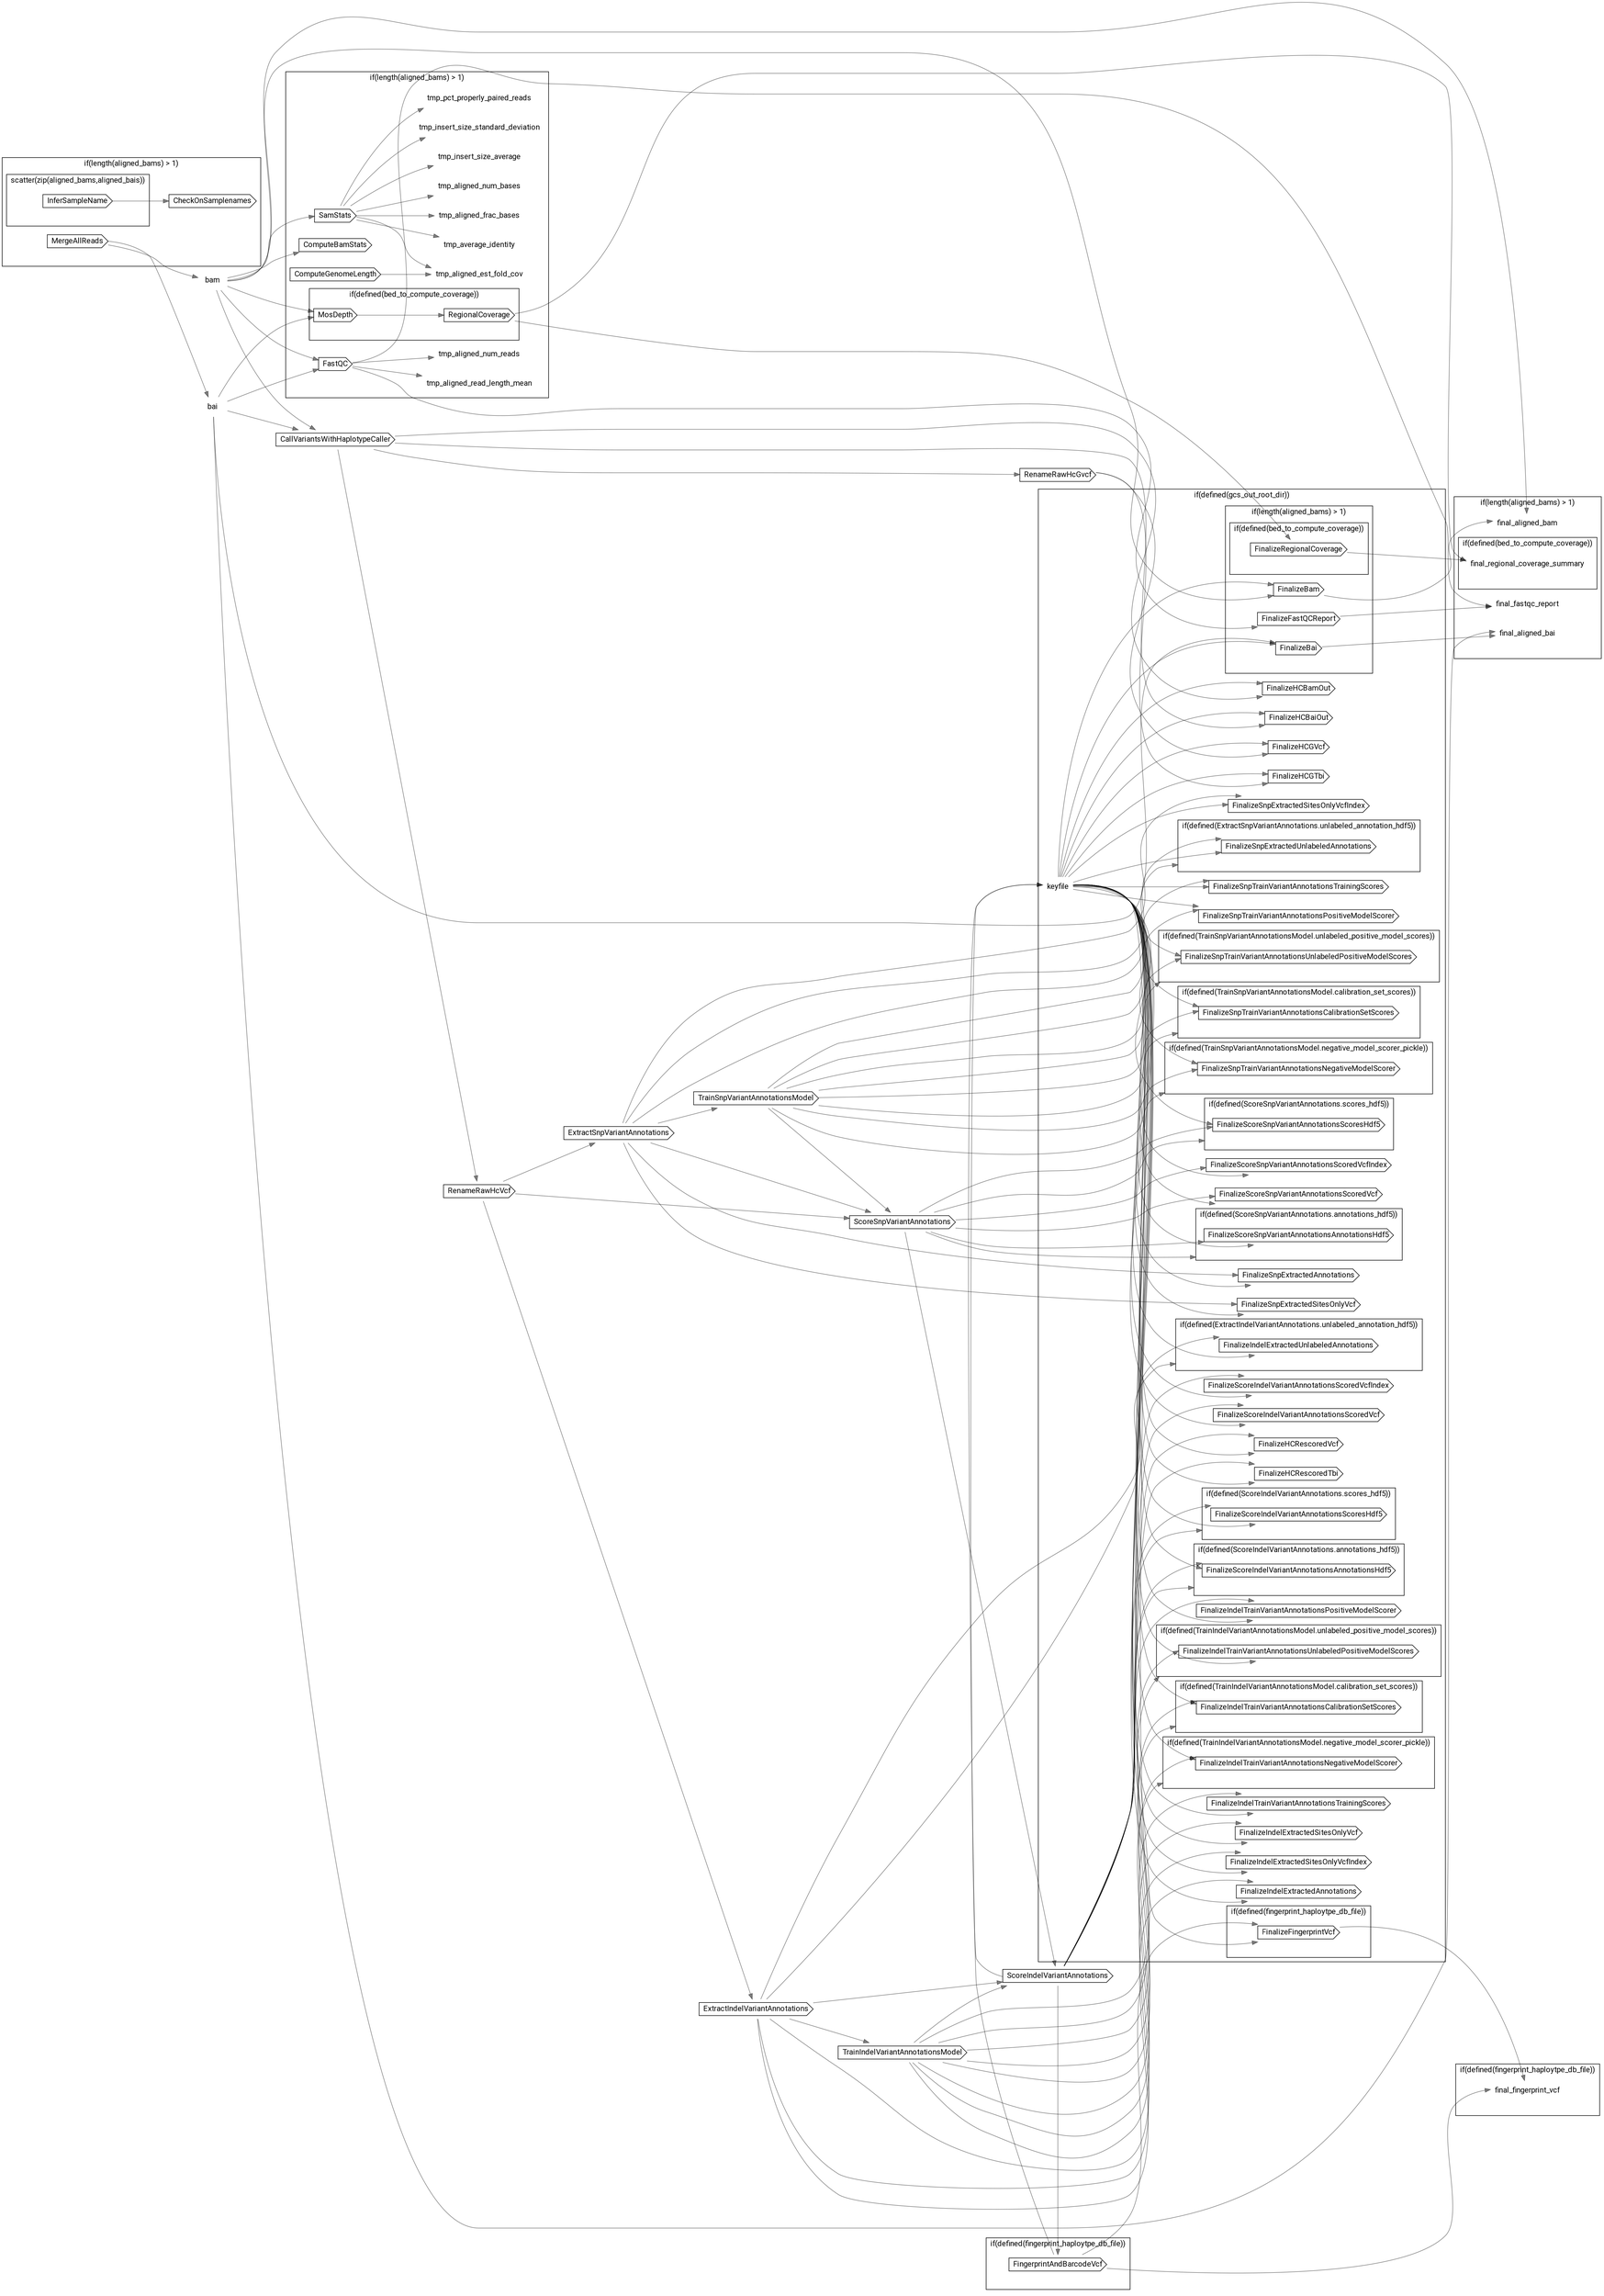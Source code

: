 // SRWholeGenome
digraph {
	compound=true rankdir=LR
	node [fontname=Roboto]
	edge [color="#00000080"]
	subgraph "cluster-if-L111C5" {
		fontname=Roboto label="if(length(aligned_bams) > 1)" rank=same
		subgraph "cluster-scatter-L112C9-pair" {
			fontname=Roboto label="scatter(zip(aligned_bams,aligned_bais))" rank=same
			"call-InferSampleName" [label=InferSampleName shape=cds]
			"scatter-L112C9-pair" [label="" height=0 margin=0 style=invis width=0]
		}
		"call-CheckOnSamplenames" [label=CheckOnSamplenames shape=cds]
		"call-MergeAllReads" [label=MergeAllReads shape=cds]
		"if-L111C5" [label="" height=0 margin=0 style=invis width=0]
	}
	"decl-bam" [label=bam shape=plaintext]
	"decl-bai" [label=bai shape=plaintext]
	subgraph "cluster-if-L124C5" {
		fontname=Roboto label="if(length(aligned_bams) > 1)" rank=same
		"call-SamStats" [label=SamStats shape=cds]
		"call-FastQC" [label=FastQC shape=cds]
		"call-ComputeGenomeLength" [label=ComputeGenomeLength shape=cds]
		"call-ComputeBamStats" [label=ComputeBamStats shape=cds]
		subgraph "cluster-if-L131C9" {
			fontname=Roboto label="if(defined(bed_to_compute_coverage))" rank=same
			"call-MosDepth" [label=MosDepth shape=cds]
			"call-RegionalCoverage" [label=RegionalCoverage shape=cds]
			"if-L131C9" [label="" height=0 margin=0 style=invis width=0]
		}
		"decl-tmp_average_identity" [label=tmp_average_identity shape=plaintext]
		"decl-tmp_aligned_frac_bases" [label=tmp_aligned_frac_bases shape=plaintext]
		"decl-tmp_aligned_est_fold_cov" [label=tmp_aligned_est_fold_cov shape=plaintext]
		"decl-tmp_aligned_num_reads" [label=tmp_aligned_num_reads shape=plaintext]
		"decl-tmp_aligned_num_bases" [label=tmp_aligned_num_bases shape=plaintext]
		"decl-tmp_aligned_read_length_mean" [label=tmp_aligned_read_length_mean shape=plaintext]
		"decl-tmp_insert_size_average" [label=tmp_insert_size_average shape=plaintext]
		"decl-tmp_insert_size_standard_deviation" [label=tmp_insert_size_standard_deviation shape=plaintext]
		"decl-tmp_pct_properly_paired_reads" [label=tmp_pct_properly_paired_reads shape=plaintext]
		"if-L124C5" [label="" height=0 margin=0 style=invis width=0]
	}
	"call-CallVariantsWithHaplotypeCaller" [label=CallVariantsWithHaplotypeCaller shape=cds]
	"call-RenameRawHcVcf" [label=RenameRawHcVcf shape=cds]
	"call-RenameRawHcGvcf" [label=RenameRawHcGvcf shape=cds]
	"call-ExtractIndelVariantAnnotations" [label=ExtractIndelVariantAnnotations shape=cds]
	"call-ExtractSnpVariantAnnotations" [label=ExtractSnpVariantAnnotations shape=cds]
	"call-TrainIndelVariantAnnotationsModel" [label=TrainIndelVariantAnnotationsModel shape=cds]
	"call-TrainSnpVariantAnnotationsModel" [label=TrainSnpVariantAnnotationsModel shape=cds]
	"call-ScoreSnpVariantAnnotations" [label=ScoreSnpVariantAnnotations shape=cds]
	"call-ScoreIndelVariantAnnotations" [label=ScoreIndelVariantAnnotations shape=cds]
	subgraph "cluster-if-L313C5" {
		fontname=Roboto label="if(defined(fingerprint_haploytpe_db_file))" rank=same
		"call-FingerprintAndBarcodeVcf" [label=FingerprintAndBarcodeVcf shape=cds]
		"if-L313C5" [label="" height=0 margin=0 style=invis width=0]
	}
	subgraph "cluster-if-L326C5" {
		fontname=Roboto label="if(defined(gcs_out_root_dir))" rank=same
		"decl-keyfile" [label=keyfile shape=plaintext]
		subgraph "cluster-if-L340C9" {
			fontname=Roboto label="if(length(aligned_bams) > 1)" rank=same
			"call-FinalizeBam" [label=FinalizeBam shape=cds]
			"call-FinalizeBai" [label=FinalizeBai shape=cds]
			"call-FinalizeFastQCReport" [label=FinalizeFastQCReport shape=cds]
			subgraph "cluster-if-L350C13" {
				fontname=Roboto label="if(defined(bed_to_compute_coverage))" rank=same
				"call-FinalizeRegionalCoverage" [label=FinalizeRegionalCoverage shape=cds]
				"if-L350C13" [label="" height=0 margin=0 style=invis width=0]
			}
			"if-L340C9" [label="" height=0 margin=0 style=invis width=0]
		}
		"call-FinalizeHCGVcf" [label=FinalizeHCGVcf shape=cds]
		"call-FinalizeHCGTbi" [label=FinalizeHCGTbi shape=cds]
		"call-FinalizeHCBamOut" [label=FinalizeHCBamOut shape=cds]
		"call-FinalizeHCBaiOut" [label=FinalizeHCBaiOut shape=cds]
		"call-FinalizeHCRescoredVcf" [label=FinalizeHCRescoredVcf shape=cds]
		"call-FinalizeHCRescoredTbi" [label=FinalizeHCRescoredTbi shape=cds]
		subgraph "cluster-if-L366C9" {
			fontname=Roboto label="if(defined(fingerprint_haploytpe_db_file))" rank=same
			"call-FinalizeFingerprintVcf" [label=FinalizeFingerprintVcf shape=cds]
			"if-L366C9" [label="" height=0 margin=0 style=invis width=0]
		}
		"call-FinalizeSnpExtractedAnnotations" [label=FinalizeSnpExtractedAnnotations shape=cds]
		"call-FinalizeSnpExtractedSitesOnlyVcf" [label=FinalizeSnpExtractedSitesOnlyVcf shape=cds]
		"call-FinalizeSnpExtractedSitesOnlyVcfIndex" [label=FinalizeSnpExtractedSitesOnlyVcfIndex shape=cds]
		subgraph "cluster-if-L378C9" {
			fontname=Roboto label="if(defined(ExtractSnpVariantAnnotations.unlabeled_annotation_hdf5))" rank=same
			"call-FinalizeSnpExtractedUnlabeledAnnotations" [label=FinalizeSnpExtractedUnlabeledAnnotations shape=cds]
			"if-L378C9" [label="" height=0 margin=0 style=invis width=0]
		}
		"call-FinalizeIndelExtractedAnnotations" [label=FinalizeIndelExtractedAnnotations shape=cds]
		"call-FinalizeIndelExtractedSitesOnlyVcf" [label=FinalizeIndelExtractedSitesOnlyVcf shape=cds]
		"call-FinalizeIndelExtractedSitesOnlyVcfIndex" [label=FinalizeIndelExtractedSitesOnlyVcfIndex shape=cds]
		subgraph "cluster-if-L384C9" {
			fontname=Roboto label="if(defined(ExtractIndelVariantAnnotations.unlabeled_annotation_hdf5))" rank=same
			"call-FinalizeIndelExtractedUnlabeledAnnotations" [label=FinalizeIndelExtractedUnlabeledAnnotations shape=cds]
			"if-L384C9" [label="" height=0 margin=0 style=invis width=0]
		}
		"call-FinalizeSnpTrainVariantAnnotationsTrainingScores" [label=FinalizeSnpTrainVariantAnnotationsTrainingScores shape=cds]
		"call-FinalizeSnpTrainVariantAnnotationsPositiveModelScorer" [label=FinalizeSnpTrainVariantAnnotationsPositiveModelScorer shape=cds]
		subgraph "cluster-if-L391C9" {
			fontname=Roboto label="if(defined(TrainSnpVariantAnnotationsModel.unlabeled_positive_model_scores))" rank=same
			"call-FinalizeSnpTrainVariantAnnotationsUnlabeledPositiveModelScores" [label=FinalizeSnpTrainVariantAnnotationsUnlabeledPositiveModelScores shape=cds]
			"if-L391C9" [label="" height=0 margin=0 style=invis width=0]
		}
		subgraph "cluster-if-L394C9" {
			fontname=Roboto label="if(defined(TrainSnpVariantAnnotationsModel.calibration_set_scores))" rank=same
			"call-FinalizeSnpTrainVariantAnnotationsCalibrationSetScores" [label=FinalizeSnpTrainVariantAnnotationsCalibrationSetScores shape=cds]
			"if-L394C9" [label="" height=0 margin=0 style=invis width=0]
		}
		subgraph "cluster-if-L397C9" {
			fontname=Roboto label="if(defined(TrainSnpVariantAnnotationsModel.negative_model_scorer_pickle))" rank=same
			"call-FinalizeSnpTrainVariantAnnotationsNegativeModelScorer" [label=FinalizeSnpTrainVariantAnnotationsNegativeModelScorer shape=cds]
			"if-L397C9" [label="" height=0 margin=0 style=invis width=0]
		}
		"call-FinalizeIndelTrainVariantAnnotationsTrainingScores" [label=FinalizeIndelTrainVariantAnnotationsTrainingScores shape=cds]
		"call-FinalizeIndelTrainVariantAnnotationsPositiveModelScorer" [label=FinalizeIndelTrainVariantAnnotationsPositiveModelScorer shape=cds]
		subgraph "cluster-if-L403C9" {
			fontname=Roboto label="if(defined(TrainIndelVariantAnnotationsModel.unlabeled_positive_model_scores))" rank=same
			"call-FinalizeIndelTrainVariantAnnotationsUnlabeledPositiveModelScores" [label=FinalizeIndelTrainVariantAnnotationsUnlabeledPositiveModelScores shape=cds]
			"if-L403C9" [label="" height=0 margin=0 style=invis width=0]
		}
		subgraph "cluster-if-L406C9" {
			fontname=Roboto label="if(defined(TrainIndelVariantAnnotationsModel.calibration_set_scores))" rank=same
			"call-FinalizeIndelTrainVariantAnnotationsCalibrationSetScores" [label=FinalizeIndelTrainVariantAnnotationsCalibrationSetScores shape=cds]
			"if-L406C9" [label="" height=0 margin=0 style=invis width=0]
		}
		subgraph "cluster-if-L409C9" {
			fontname=Roboto label="if(defined(TrainIndelVariantAnnotationsModel.negative_model_scorer_pickle))" rank=same
			"call-FinalizeIndelTrainVariantAnnotationsNegativeModelScorer" [label=FinalizeIndelTrainVariantAnnotationsNegativeModelScorer shape=cds]
			"if-L409C9" [label="" height=0 margin=0 style=invis width=0]
		}
		"call-FinalizeScoreSnpVariantAnnotationsScoredVcf" [label=FinalizeScoreSnpVariantAnnotationsScoredVcf shape=cds]
		"call-FinalizeScoreSnpVariantAnnotationsScoredVcfIndex" [label=FinalizeScoreSnpVariantAnnotationsScoredVcfIndex shape=cds]
		subgraph "cluster-if-L416C9" {
			fontname=Roboto label="if(defined(ScoreSnpVariantAnnotations.annotations_hdf5))" rank=same
			"call-FinalizeScoreSnpVariantAnnotationsAnnotationsHdf5" [label=FinalizeScoreSnpVariantAnnotationsAnnotationsHdf5 shape=cds]
			"if-L416C9" [label="" height=0 margin=0 style=invis width=0]
		}
		subgraph "cluster-if-L419C9" {
			fontname=Roboto label="if(defined(ScoreSnpVariantAnnotations.scores_hdf5))" rank=same
			"call-FinalizeScoreSnpVariantAnnotationsScoresHdf5" [label=FinalizeScoreSnpVariantAnnotationsScoresHdf5 shape=cds]
			"if-L419C9" [label="" height=0 margin=0 style=invis width=0]
		}
		"call-FinalizeScoreIndelVariantAnnotationsScoredVcf" [label=FinalizeScoreIndelVariantAnnotationsScoredVcf shape=cds]
		"call-FinalizeScoreIndelVariantAnnotationsScoredVcfIndex" [label=FinalizeScoreIndelVariantAnnotationsScoredVcfIndex shape=cds]
		subgraph "cluster-if-L425C9" {
			fontname=Roboto label="if(defined(ScoreIndelVariantAnnotations.annotations_hdf5))" rank=same
			"call-FinalizeScoreIndelVariantAnnotationsAnnotationsHdf5" [label=FinalizeScoreIndelVariantAnnotationsAnnotationsHdf5 shape=cds]
			"if-L425C9" [label="" height=0 margin=0 style=invis width=0]
		}
		subgraph "cluster-if-L428C9" {
			fontname=Roboto label="if(defined(ScoreIndelVariantAnnotations.scores_hdf5))" rank=same
			"call-FinalizeScoreIndelVariantAnnotationsScoresHdf5" [label=FinalizeScoreIndelVariantAnnotationsScoresHdf5 shape=cds]
			"if-L428C9" [label="" height=0 margin=0 style=invis width=0]
		}
		"if-L326C5" [label="" height=0 margin=0 style=invis width=0]
	}
	subgraph "cluster-if-L437C5" {
		fontname=Roboto label="if(length(aligned_bams) > 1)" rank=same
		"decl-final_aligned_bam" [label=final_aligned_bam shape=plaintext]
		"decl-final_aligned_bai" [label=final_aligned_bai shape=plaintext]
		"decl-final_fastqc_report" [label=final_fastqc_report shape=plaintext]
		subgraph "cluster-if-L442C9" {
			fontname=Roboto label="if(defined(bed_to_compute_coverage))" rank=same
			"decl-final_regional_coverage_summary" [label=final_regional_coverage_summary shape=plaintext]
			"if-L442C9" [label="" height=0 margin=0 style=invis width=0]
		}
		"if-L437C5" [label="" height=0 margin=0 style=invis width=0]
	}
	subgraph "cluster-if-L447C5" {
		fontname=Roboto label="if(defined(fingerprint_haploytpe_db_file))" rank=same
		"decl-final_fingerprint_vcf" [label=final_fingerprint_vcf shape=plaintext]
		"if-L447C5" [label="" height=0 margin=0 style=invis width=0]
	}
	"call-InferSampleName" -> "call-CheckOnSamplenames"
	"call-MergeAllReads" -> "decl-bam"
	"call-MergeAllReads" -> "decl-bai"
	"decl-bam" -> "call-SamStats"
	"decl-bam" -> "call-FastQC"
	"decl-bai" -> "call-FastQC"
	"decl-bam" -> "call-ComputeBamStats"
	"decl-bam" -> "call-MosDepth"
	"decl-bai" -> "call-MosDepth"
	"call-MosDepth" -> "call-RegionalCoverage"
	"call-SamStats" -> "decl-tmp_average_identity"
	"call-SamStats" -> "decl-tmp_aligned_frac_bases"
	"call-ComputeGenomeLength" -> "decl-tmp_aligned_est_fold_cov"
	"call-SamStats" -> "decl-tmp_aligned_est_fold_cov"
	"call-FastQC" -> "decl-tmp_aligned_num_reads"
	"call-SamStats" -> "decl-tmp_aligned_num_bases"
	"call-FastQC" -> "decl-tmp_aligned_read_length_mean"
	"call-SamStats" -> "decl-tmp_insert_size_average"
	"call-SamStats" -> "decl-tmp_insert_size_standard_deviation"
	"call-SamStats" -> "decl-tmp_pct_properly_paired_reads"
	"decl-bam" -> "call-CallVariantsWithHaplotypeCaller"
	"decl-bai" -> "call-CallVariantsWithHaplotypeCaller"
	"call-CallVariantsWithHaplotypeCaller" -> "call-RenameRawHcVcf"
	"call-CallVariantsWithHaplotypeCaller" -> "call-RenameRawHcGvcf"
	"call-RenameRawHcVcf" -> "call-ExtractIndelVariantAnnotations"
	"call-RenameRawHcVcf" -> "call-ExtractSnpVariantAnnotations"
	"call-ExtractIndelVariantAnnotations" -> "call-TrainIndelVariantAnnotationsModel"
	"call-ExtractSnpVariantAnnotations" -> "call-TrainSnpVariantAnnotationsModel"
	"call-RenameRawHcVcf" -> "call-ScoreSnpVariantAnnotations"
	"call-ExtractSnpVariantAnnotations" -> "call-ScoreSnpVariantAnnotations"
	"call-TrainSnpVariantAnnotationsModel" -> "call-ScoreSnpVariantAnnotations"
	"call-ExtractIndelVariantAnnotations" -> "call-ScoreIndelVariantAnnotations"
	"call-TrainIndelVariantAnnotationsModel" -> "call-ScoreIndelVariantAnnotations"
	"call-ScoreSnpVariantAnnotations" -> "call-ScoreIndelVariantAnnotations"
	"call-ScoreIndelVariantAnnotations" -> "call-FingerprintAndBarcodeVcf"
	"call-ScoreIndelVariantAnnotations" -> "decl-keyfile"
	"call-FingerprintAndBarcodeVcf" -> "decl-keyfile"
	"decl-keyfile" -> "call-FinalizeBam"
	"decl-bam" -> "call-FinalizeBam"
	"decl-bai" -> "call-FinalizeBai"
	"decl-keyfile" -> "call-FinalizeBai"
	"call-FastQC" -> "call-FinalizeFastQCReport"
	"call-RegionalCoverage" -> "call-FinalizeRegionalCoverage"
	"decl-keyfile" -> "call-FinalizeHCGVcf"
	"call-RenameRawHcGvcf" -> "call-FinalizeHCGVcf"
	"decl-keyfile" -> "call-FinalizeHCGTbi"
	"call-RenameRawHcGvcf" -> "call-FinalizeHCGTbi"
	"decl-keyfile" -> "call-FinalizeHCBamOut"
	"call-CallVariantsWithHaplotypeCaller" -> "call-FinalizeHCBamOut"
	"decl-keyfile" -> "call-FinalizeHCBaiOut"
	"call-CallVariantsWithHaplotypeCaller" -> "call-FinalizeHCBaiOut"
	"call-ScoreIndelVariantAnnotations" -> "call-FinalizeHCRescoredVcf"
	"decl-keyfile" -> "call-FinalizeHCRescoredVcf"
	"call-ScoreIndelVariantAnnotations" -> "call-FinalizeHCRescoredTbi"
	"decl-keyfile" -> "call-FinalizeHCRescoredTbi"
	"decl-keyfile" -> "call-FinalizeFingerprintVcf"
	"call-FingerprintAndBarcodeVcf" -> "call-FinalizeFingerprintVcf"
	"decl-keyfile" -> "call-FinalizeSnpExtractedAnnotations"
	"call-ExtractSnpVariantAnnotations" -> "call-FinalizeSnpExtractedAnnotations"
	"decl-keyfile" -> "call-FinalizeSnpExtractedSitesOnlyVcf"
	"call-ExtractSnpVariantAnnotations" -> "call-FinalizeSnpExtractedSitesOnlyVcf"
	"decl-keyfile" -> "call-FinalizeSnpExtractedSitesOnlyVcfIndex"
	"call-ExtractSnpVariantAnnotations" -> "call-FinalizeSnpExtractedSitesOnlyVcfIndex"
	"call-ExtractSnpVariantAnnotations" -> "if-L378C9" [lhead="cluster-if-L378C9"]
	"decl-keyfile" -> "call-FinalizeSnpExtractedUnlabeledAnnotations"
	"call-ExtractSnpVariantAnnotations" -> "call-FinalizeSnpExtractedUnlabeledAnnotations"
	"call-ExtractIndelVariantAnnotations" -> "call-FinalizeIndelExtractedAnnotations"
	"decl-keyfile" -> "call-FinalizeIndelExtractedAnnotations"
	"call-ExtractIndelVariantAnnotations" -> "call-FinalizeIndelExtractedSitesOnlyVcf"
	"decl-keyfile" -> "call-FinalizeIndelExtractedSitesOnlyVcf"
	"call-ExtractIndelVariantAnnotations" -> "call-FinalizeIndelExtractedSitesOnlyVcfIndex"
	"decl-keyfile" -> "call-FinalizeIndelExtractedSitesOnlyVcfIndex"
	"call-ExtractIndelVariantAnnotations" -> "if-L384C9" [lhead="cluster-if-L384C9"]
	"call-ExtractIndelVariantAnnotations" -> "call-FinalizeIndelExtractedUnlabeledAnnotations"
	"decl-keyfile" -> "call-FinalizeIndelExtractedUnlabeledAnnotations"
	"call-TrainSnpVariantAnnotationsModel" -> "call-FinalizeSnpTrainVariantAnnotationsTrainingScores"
	"decl-keyfile" -> "call-FinalizeSnpTrainVariantAnnotationsTrainingScores"
	"call-TrainSnpVariantAnnotationsModel" -> "call-FinalizeSnpTrainVariantAnnotationsPositiveModelScorer"
	"decl-keyfile" -> "call-FinalizeSnpTrainVariantAnnotationsPositiveModelScorer"
	"call-TrainSnpVariantAnnotationsModel" -> "if-L391C9" [lhead="cluster-if-L391C9"]
	"call-TrainSnpVariantAnnotationsModel" -> "call-FinalizeSnpTrainVariantAnnotationsUnlabeledPositiveModelScores"
	"decl-keyfile" -> "call-FinalizeSnpTrainVariantAnnotationsUnlabeledPositiveModelScores"
	"call-TrainSnpVariantAnnotationsModel" -> "if-L394C9" [lhead="cluster-if-L394C9"]
	"call-TrainSnpVariantAnnotationsModel" -> "call-FinalizeSnpTrainVariantAnnotationsCalibrationSetScores"
	"decl-keyfile" -> "call-FinalizeSnpTrainVariantAnnotationsCalibrationSetScores"
	"call-TrainSnpVariantAnnotationsModel" -> "if-L397C9" [lhead="cluster-if-L397C9"]
	"call-TrainSnpVariantAnnotationsModel" -> "call-FinalizeSnpTrainVariantAnnotationsNegativeModelScorer"
	"decl-keyfile" -> "call-FinalizeSnpTrainVariantAnnotationsNegativeModelScorer"
	"decl-keyfile" -> "call-FinalizeIndelTrainVariantAnnotationsTrainingScores"
	"call-TrainIndelVariantAnnotationsModel" -> "call-FinalizeIndelTrainVariantAnnotationsTrainingScores"
	"decl-keyfile" -> "call-FinalizeIndelTrainVariantAnnotationsPositiveModelScorer"
	"call-TrainIndelVariantAnnotationsModel" -> "call-FinalizeIndelTrainVariantAnnotationsPositiveModelScorer"
	"call-TrainIndelVariantAnnotationsModel" -> "if-L403C9" [lhead="cluster-if-L403C9"]
	"decl-keyfile" -> "call-FinalizeIndelTrainVariantAnnotationsUnlabeledPositiveModelScores"
	"call-TrainIndelVariantAnnotationsModel" -> "call-FinalizeIndelTrainVariantAnnotationsUnlabeledPositiveModelScores"
	"call-TrainIndelVariantAnnotationsModel" -> "if-L406C9" [lhead="cluster-if-L406C9"]
	"decl-keyfile" -> "call-FinalizeIndelTrainVariantAnnotationsCalibrationSetScores"
	"call-TrainIndelVariantAnnotationsModel" -> "call-FinalizeIndelTrainVariantAnnotationsCalibrationSetScores"
	"call-TrainIndelVariantAnnotationsModel" -> "if-L409C9" [lhead="cluster-if-L409C9"]
	"decl-keyfile" -> "call-FinalizeIndelTrainVariantAnnotationsNegativeModelScorer"
	"call-TrainIndelVariantAnnotationsModel" -> "call-FinalizeIndelTrainVariantAnnotationsNegativeModelScorer"
	"decl-keyfile" -> "call-FinalizeScoreSnpVariantAnnotationsScoredVcf"
	"call-ScoreSnpVariantAnnotations" -> "call-FinalizeScoreSnpVariantAnnotationsScoredVcf"
	"decl-keyfile" -> "call-FinalizeScoreSnpVariantAnnotationsScoredVcfIndex"
	"call-ScoreSnpVariantAnnotations" -> "call-FinalizeScoreSnpVariantAnnotationsScoredVcfIndex"
	"call-ScoreSnpVariantAnnotations" -> "if-L416C9" [lhead="cluster-if-L416C9"]
	"decl-keyfile" -> "call-FinalizeScoreSnpVariantAnnotationsAnnotationsHdf5"
	"call-ScoreSnpVariantAnnotations" -> "call-FinalizeScoreSnpVariantAnnotationsAnnotationsHdf5"
	"call-ScoreSnpVariantAnnotations" -> "if-L419C9" [lhead="cluster-if-L419C9"]
	"decl-keyfile" -> "call-FinalizeScoreSnpVariantAnnotationsScoresHdf5"
	"call-ScoreSnpVariantAnnotations" -> "call-FinalizeScoreSnpVariantAnnotationsScoresHdf5"
	"call-ScoreIndelVariantAnnotations" -> "call-FinalizeScoreIndelVariantAnnotationsScoredVcf"
	"decl-keyfile" -> "call-FinalizeScoreIndelVariantAnnotationsScoredVcf"
	"call-ScoreIndelVariantAnnotations" -> "call-FinalizeScoreIndelVariantAnnotationsScoredVcfIndex"
	"decl-keyfile" -> "call-FinalizeScoreIndelVariantAnnotationsScoredVcfIndex"
	"call-ScoreIndelVariantAnnotations" -> "if-L425C9" [lhead="cluster-if-L425C9"]
	"call-ScoreIndelVariantAnnotations" -> "call-FinalizeScoreIndelVariantAnnotationsAnnotationsHdf5"
	"decl-keyfile" -> "call-FinalizeScoreIndelVariantAnnotationsAnnotationsHdf5"
	"call-ScoreIndelVariantAnnotations" -> "if-L428C9" [lhead="cluster-if-L428C9"]
	"call-ScoreIndelVariantAnnotations" -> "call-FinalizeScoreIndelVariantAnnotationsScoresHdf5"
	"decl-keyfile" -> "call-FinalizeScoreIndelVariantAnnotationsScoresHdf5"
	"call-FinalizeBam" -> "decl-final_aligned_bam"
	"decl-bam" -> "decl-final_aligned_bam"
	"call-FinalizeBai" -> "decl-final_aligned_bai"
	"decl-bai" -> "decl-final_aligned_bai"
	"call-FinalizeFastQCReport" -> "decl-final_fastqc_report"
	"call-FastQC" -> "decl-final_fastqc_report"
	"call-RegionalCoverage" -> "decl-final_regional_coverage_summary"
	"call-FinalizeRegionalCoverage" -> "decl-final_regional_coverage_summary"
	"call-FinalizeFingerprintVcf" -> "decl-final_fingerprint_vcf"
	"call-FingerprintAndBarcodeVcf" -> "decl-final_fingerprint_vcf"
}
